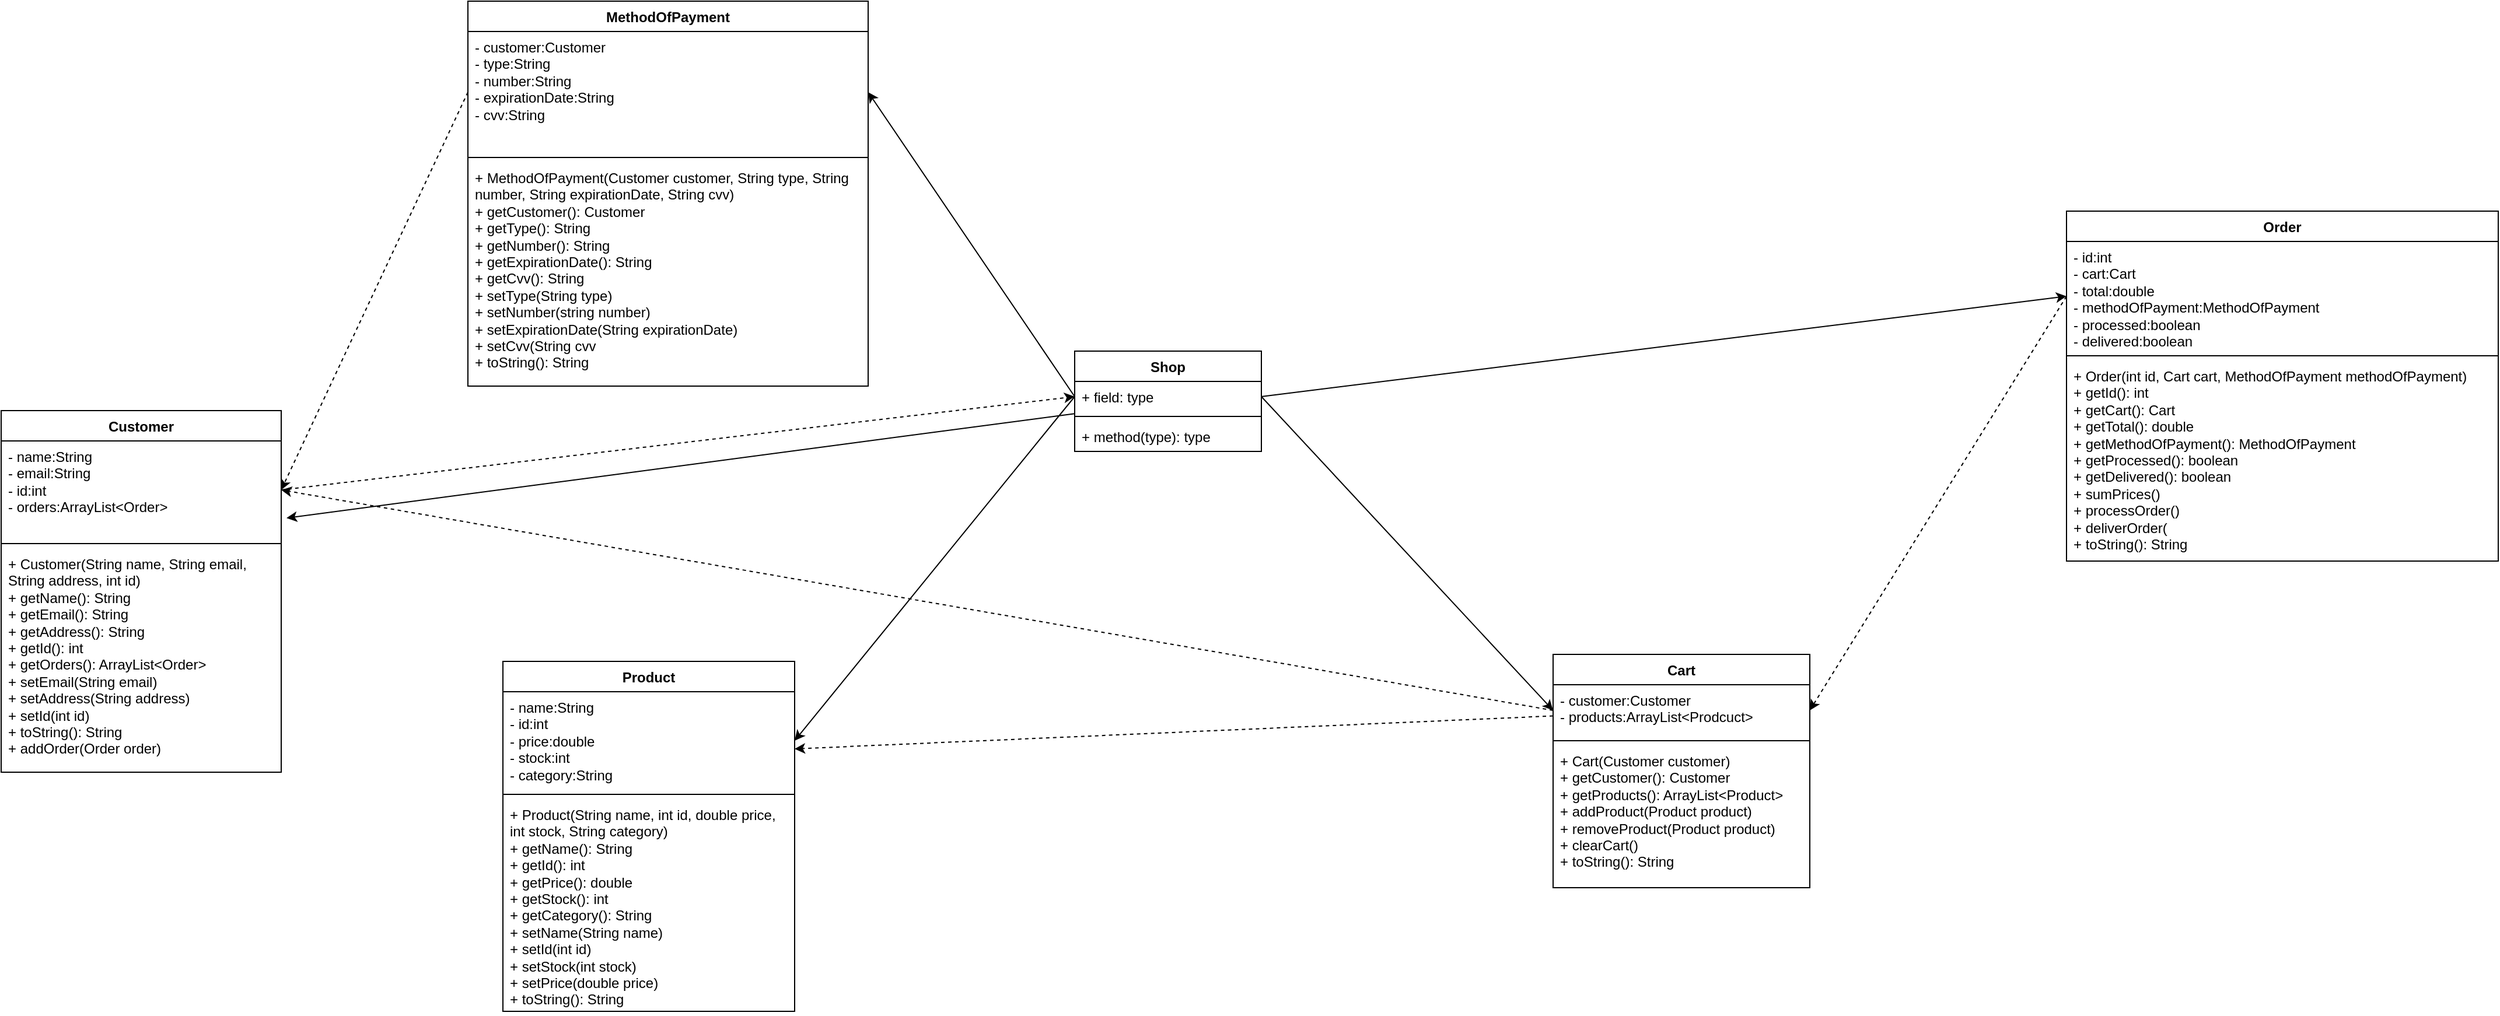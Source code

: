 <mxfile>
    <diagram name="Página-1" id="qqk2K5_pDjCYKN5iAL0d">
        <mxGraphModel dx="1508" dy="3368" grid="1" gridSize="10" guides="1" tooltips="1" connect="1" arrows="1" fold="1" page="1" pageScale="1" pageWidth="827" pageHeight="1169" math="0" shadow="0">
            <root>
                <mxCell id="0"/>
                <mxCell id="1" parent="0"/>
                <mxCell id="LrH_3oRk7ts7FuKDNX95-7" value="&lt;span data-lucid-content=&quot;{&amp;quot;t&amp;quot;:&amp;quot;Customer&amp;quot;,&amp;quot;m&amp;quot;:[{&amp;quot;s&amp;quot;:0,&amp;quot;n&amp;quot;:&amp;quot;a&amp;quot;,&amp;quot;v&amp;quot;:&amp;quot;left&amp;quot;},{&amp;quot;s&amp;quot;:0,&amp;quot;n&amp;quot;:&amp;quot;fsp&amp;quot;,&amp;quot;v&amp;quot;:&amp;quot;ss_presetShapeStyle1_textStyle&amp;quot;,&amp;quot;e&amp;quot;:8},{&amp;quot;s&amp;quot;:0,&amp;quot;n&amp;quot;:&amp;quot;fsp2&amp;quot;,&amp;quot;v&amp;quot;:&amp;quot;ss_presetShapeStyle1_textStyle&amp;quot;,&amp;quot;e&amp;quot;:8}]}&quot; data-lucid-type=&quot;application/vnd.lucid.text&quot;&gt;Customer&lt;/span&gt;" style="swimlane;fontStyle=1;align=center;verticalAlign=top;childLayout=stackLayout;horizontal=1;startSize=26;horizontalStack=0;resizeParent=1;resizeParentMax=0;resizeLast=0;collapsible=1;marginBottom=0;whiteSpace=wrap;html=1;" parent="1" vertex="1">
                    <mxGeometry x="450" y="-949" width="240" height="310" as="geometry"/>
                </mxCell>
                <mxCell id="LrH_3oRk7ts7FuKDNX95-8" value="&lt;span data-lucid-content=&quot;{&amp;quot;t&amp;quot;:&amp;quot;- name:String\n- email:String\n- id:int\n- orders:ArrayList&lt;Order&gt;&amp;quot;,&amp;quot;m&amp;quot;:[{&amp;quot;s&amp;quot;:0,&amp;quot;n&amp;quot;:&amp;quot;od&amp;quot;,&amp;quot;v&amp;quot;:1},{&amp;quot;s&amp;quot;:14,&amp;quot;n&amp;quot;:&amp;quot;od&amp;quot;,&amp;quot;v&amp;quot;:1},{&amp;quot;s&amp;quot;:29,&amp;quot;n&amp;quot;:&amp;quot;od&amp;quot;,&amp;quot;v&amp;quot;:1},{&amp;quot;s&amp;quot;:38,&amp;quot;n&amp;quot;:&amp;quot;od&amp;quot;,&amp;quot;v&amp;quot;:1},{&amp;quot;s&amp;quot;:0,&amp;quot;n&amp;quot;:&amp;quot;fsp&amp;quot;,&amp;quot;v&amp;quot;:&amp;quot;ss_presetShapeStyle1_textStyle&amp;quot;,&amp;quot;e&amp;quot;:63},{&amp;quot;s&amp;quot;:0,&amp;quot;n&amp;quot;:&amp;quot;fsp2&amp;quot;,&amp;quot;v&amp;quot;:&amp;quot;ss_presetShapeStyle1_textStyle&amp;quot;,&amp;quot;e&amp;quot;:63}]}&quot; data-lucid-type=&quot;application/vnd.lucid.text&quot;&gt;- name:String&lt;br&gt;- email:String&lt;br&gt;- id:int&lt;br&gt;- orders:ArrayList&amp;lt;Order&amp;gt;&lt;/span&gt;" style="text;strokeColor=none;fillColor=none;align=left;verticalAlign=top;spacingLeft=4;spacingRight=4;overflow=hidden;rotatable=0;points=[[0,0.5],[1,0.5]];portConstraint=eastwest;whiteSpace=wrap;html=1;" parent="LrH_3oRk7ts7FuKDNX95-7" vertex="1">
                    <mxGeometry y="26" width="240" height="84" as="geometry"/>
                </mxCell>
                <mxCell id="LrH_3oRk7ts7FuKDNX95-9" value="" style="line;strokeWidth=1;fillColor=none;align=left;verticalAlign=middle;spacingTop=-1;spacingLeft=3;spacingRight=3;rotatable=0;labelPosition=right;points=[];portConstraint=eastwest;strokeColor=inherit;" parent="LrH_3oRk7ts7FuKDNX95-7" vertex="1">
                    <mxGeometry y="110" width="240" height="8" as="geometry"/>
                </mxCell>
                <mxCell id="LrH_3oRk7ts7FuKDNX95-10" value="&lt;span data-lucid-content=&quot;{&amp;quot;t&amp;quot;:&amp;quot;+ Customer(String name, String email, String address, int id)\n+ getName(): String\n+ getEmail(): String\n+ getAddress(): String\n+ getId(): int\n+ getOrders(): ArrayList&lt;Order&gt;\n+ setEmail(String email)\n+ setAddress(String address)\n+ setId(int id)\n+ toString(): String\n+ addOrder(Order order) &amp;quot;,&amp;quot;m&amp;quot;:[{&amp;quot;s&amp;quot;:0,&amp;quot;n&amp;quot;:&amp;quot;a&amp;quot;,&amp;quot;v&amp;quot;:&amp;quot;left&amp;quot;},{&amp;quot;s&amp;quot;:62,&amp;quot;n&amp;quot;:&amp;quot;a&amp;quot;,&amp;quot;v&amp;quot;:&amp;quot;left&amp;quot;},{&amp;quot;s&amp;quot;:82,&amp;quot;n&amp;quot;:&amp;quot;a&amp;quot;,&amp;quot;v&amp;quot;:&amp;quot;left&amp;quot;},{&amp;quot;s&amp;quot;:103,&amp;quot;n&amp;quot;:&amp;quot;a&amp;quot;,&amp;quot;v&amp;quot;:&amp;quot;left&amp;quot;},{&amp;quot;s&amp;quot;:126,&amp;quot;n&amp;quot;:&amp;quot;a&amp;quot;,&amp;quot;v&amp;quot;:&amp;quot;left&amp;quot;},{&amp;quot;s&amp;quot;:141,&amp;quot;n&amp;quot;:&amp;quot;a&amp;quot;,&amp;quot;v&amp;quot;:&amp;quot;left&amp;quot;},{&amp;quot;s&amp;quot;:173,&amp;quot;n&amp;quot;:&amp;quot;a&amp;quot;,&amp;quot;v&amp;quot;:&amp;quot;left&amp;quot;},{&amp;quot;s&amp;quot;:198,&amp;quot;n&amp;quot;:&amp;quot;a&amp;quot;,&amp;quot;v&amp;quot;:&amp;quot;left&amp;quot;},{&amp;quot;s&amp;quot;:227,&amp;quot;n&amp;quot;:&amp;quot;a&amp;quot;,&amp;quot;v&amp;quot;:&amp;quot;left&amp;quot;},{&amp;quot;s&amp;quot;:243,&amp;quot;n&amp;quot;:&amp;quot;a&amp;quot;,&amp;quot;v&amp;quot;:&amp;quot;left&amp;quot;},{&amp;quot;s&amp;quot;:264,&amp;quot;n&amp;quot;:&amp;quot;a&amp;quot;,&amp;quot;v&amp;quot;:&amp;quot;left&amp;quot;},{&amp;quot;s&amp;quot;:0,&amp;quot;n&amp;quot;:&amp;quot;fc&amp;quot;,&amp;quot;v&amp;quot;:&amp;quot;Regular&amp;quot;,&amp;quot;e&amp;quot;:288},{&amp;quot;s&amp;quot;:0,&amp;quot;n&amp;quot;:&amp;quot;fid&amp;quot;,&amp;quot;v&amp;quot;:2,&amp;quot;e&amp;quot;:288},{&amp;quot;s&amp;quot;:0,&amp;quot;n&amp;quot;:&amp;quot;fsp&amp;quot;,&amp;quot;v&amp;quot;:&amp;quot;ss_presetShapeStyle1_textStyle&amp;quot;,&amp;quot;e&amp;quot;:288},{&amp;quot;s&amp;quot;:0,&amp;quot;n&amp;quot;:&amp;quot;fsp2&amp;quot;,&amp;quot;v&amp;quot;:&amp;quot;ss_presetShapeStyle1_textStyle&amp;quot;,&amp;quot;e&amp;quot;:288}]}&quot; data-lucid-type=&quot;application/vnd.lucid.text&quot;&gt;+ Customer(String name, String email, String address, int id)&lt;br&gt;+ getName(): String&lt;br&gt;+ getEmail(): String&lt;br&gt;+ getAddress(): String&lt;br&gt;+ getId(): int&lt;br&gt;+ getOrders(): ArrayList&amp;lt;Order&amp;gt;&lt;br&gt;+ setEmail(String email)&lt;br&gt;+ setAddress(String address)&lt;br&gt;+ setId(int id)&lt;br&gt;+ toString(): String&lt;br&gt;+ addOrder(Order order)&amp;nbsp;&lt;/span&gt;" style="text;strokeColor=none;fillColor=none;align=left;verticalAlign=top;spacingLeft=4;spacingRight=4;overflow=hidden;rotatable=0;points=[[0,0.5],[1,0.5]];portConstraint=eastwest;whiteSpace=wrap;html=1;" parent="LrH_3oRk7ts7FuKDNX95-7" vertex="1">
                    <mxGeometry y="118" width="240" height="192" as="geometry"/>
                </mxCell>
                <mxCell id="LrH_3oRk7ts7FuKDNX95-11" value="&lt;span data-lucid-content=&quot;{&amp;quot;t&amp;quot;:&amp;quot;Product&amp;quot;,&amp;quot;m&amp;quot;:[{&amp;quot;s&amp;quot;:0,&amp;quot;n&amp;quot;:&amp;quot;a&amp;quot;,&amp;quot;v&amp;quot;:&amp;quot;left&amp;quot;},{&amp;quot;s&amp;quot;:0,&amp;quot;n&amp;quot;:&amp;quot;fsp&amp;quot;,&amp;quot;v&amp;quot;:&amp;quot;ss_presetShapeStyle1_textStyle&amp;quot;,&amp;quot;e&amp;quot;:7},{&amp;quot;s&amp;quot;:0,&amp;quot;n&amp;quot;:&amp;quot;fsp2&amp;quot;,&amp;quot;v&amp;quot;:&amp;quot;ss_presetShapeStyle1_textStyle&amp;quot;,&amp;quot;e&amp;quot;:7}]}&quot; data-lucid-type=&quot;application/vnd.lucid.text&quot;&gt;Product&lt;/span&gt;" style="swimlane;fontStyle=1;align=center;verticalAlign=top;childLayout=stackLayout;horizontal=1;startSize=26;horizontalStack=0;resizeParent=1;resizeParentMax=0;resizeLast=0;collapsible=1;marginBottom=0;whiteSpace=wrap;html=1;" parent="1" vertex="1">
                    <mxGeometry x="880" y="-734" width="250" height="300" as="geometry"/>
                </mxCell>
                <mxCell id="LrH_3oRk7ts7FuKDNX95-12" value="&lt;span data-lucid-content=&quot;{&amp;quot;t&amp;quot;:&amp;quot;- name:String\n- id:int\n- price:double\n- stock:int\n- category:String&amp;quot;,&amp;quot;m&amp;quot;:[{&amp;quot;s&amp;quot;:0,&amp;quot;n&amp;quot;:&amp;quot;od&amp;quot;,&amp;quot;v&amp;quot;:1},{&amp;quot;s&amp;quot;:14,&amp;quot;n&amp;quot;:&amp;quot;od&amp;quot;,&amp;quot;v&amp;quot;:1},{&amp;quot;s&amp;quot;:23,&amp;quot;n&amp;quot;:&amp;quot;od&amp;quot;,&amp;quot;v&amp;quot;:1},{&amp;quot;s&amp;quot;:38,&amp;quot;n&amp;quot;:&amp;quot;od&amp;quot;,&amp;quot;v&amp;quot;:1},{&amp;quot;s&amp;quot;:50,&amp;quot;n&amp;quot;:&amp;quot;od&amp;quot;,&amp;quot;v&amp;quot;:1},{&amp;quot;s&amp;quot;:0,&amp;quot;n&amp;quot;:&amp;quot;fsp&amp;quot;,&amp;quot;v&amp;quot;:&amp;quot;ss_presetShapeStyle1_textStyle&amp;quot;,&amp;quot;e&amp;quot;:67},{&amp;quot;s&amp;quot;:0,&amp;quot;n&amp;quot;:&amp;quot;fsp2&amp;quot;,&amp;quot;v&amp;quot;:&amp;quot;ss_presetShapeStyle1_textStyle&amp;quot;,&amp;quot;e&amp;quot;:67}]}&quot; data-lucid-type=&quot;application/vnd.lucid.text&quot;&gt;- name:String&lt;br&gt;- id:int&lt;br&gt;- price:double&lt;br&gt;- stock:int&lt;br&gt;- category:String&lt;/span&gt;" style="text;strokeColor=none;fillColor=none;align=left;verticalAlign=top;spacingLeft=4;spacingRight=4;overflow=hidden;rotatable=0;points=[[0,0.5],[1,0.5]];portConstraint=eastwest;whiteSpace=wrap;html=1;" parent="LrH_3oRk7ts7FuKDNX95-11" vertex="1">
                    <mxGeometry y="26" width="250" height="84" as="geometry"/>
                </mxCell>
                <mxCell id="LrH_3oRk7ts7FuKDNX95-13" value="" style="line;strokeWidth=1;fillColor=none;align=left;verticalAlign=middle;spacingTop=-1;spacingLeft=3;spacingRight=3;rotatable=0;labelPosition=right;points=[];portConstraint=eastwest;strokeColor=inherit;" parent="LrH_3oRk7ts7FuKDNX95-11" vertex="1">
                    <mxGeometry y="110" width="250" height="8" as="geometry"/>
                </mxCell>
                <mxCell id="LrH_3oRk7ts7FuKDNX95-14" value="&lt;span data-lucid-content=&quot;{&amp;quot;t&amp;quot;:&amp;quot;+ Product(String name, int id, double price, int stock, String category)\n+ getName(): String\n+ getId(): int\n+ getPrice(): double\n+ getStock(): int\n+ getCategory(): String\n+ setName(String name)\n+ setId(int id)\n+ setStock(int stock)\n+ setPrice(double price)\n+ toString(): String&amp;quot;,&amp;quot;m&amp;quot;:[{&amp;quot;s&amp;quot;:0,&amp;quot;n&amp;quot;:&amp;quot;a&amp;quot;,&amp;quot;v&amp;quot;:&amp;quot;left&amp;quot;},{&amp;quot;s&amp;quot;:73,&amp;quot;n&amp;quot;:&amp;quot;a&amp;quot;,&amp;quot;v&amp;quot;:&amp;quot;left&amp;quot;},{&amp;quot;s&amp;quot;:93,&amp;quot;n&amp;quot;:&amp;quot;a&amp;quot;,&amp;quot;v&amp;quot;:&amp;quot;left&amp;quot;},{&amp;quot;s&amp;quot;:108,&amp;quot;n&amp;quot;:&amp;quot;a&amp;quot;,&amp;quot;v&amp;quot;:&amp;quot;left&amp;quot;},{&amp;quot;s&amp;quot;:129,&amp;quot;n&amp;quot;:&amp;quot;a&amp;quot;,&amp;quot;v&amp;quot;:&amp;quot;left&amp;quot;},{&amp;quot;s&amp;quot;:147,&amp;quot;n&amp;quot;:&amp;quot;a&amp;quot;,&amp;quot;v&amp;quot;:&amp;quot;left&amp;quot;},{&amp;quot;s&amp;quot;:171,&amp;quot;n&amp;quot;:&amp;quot;a&amp;quot;,&amp;quot;v&amp;quot;:&amp;quot;left&amp;quot;},{&amp;quot;s&amp;quot;:194,&amp;quot;n&amp;quot;:&amp;quot;a&amp;quot;,&amp;quot;v&amp;quot;:&amp;quot;left&amp;quot;},{&amp;quot;s&amp;quot;:210,&amp;quot;n&amp;quot;:&amp;quot;a&amp;quot;,&amp;quot;v&amp;quot;:&amp;quot;left&amp;quot;},{&amp;quot;s&amp;quot;:232,&amp;quot;n&amp;quot;:&amp;quot;a&amp;quot;,&amp;quot;v&amp;quot;:&amp;quot;left&amp;quot;},{&amp;quot;s&amp;quot;:257,&amp;quot;n&amp;quot;:&amp;quot;a&amp;quot;,&amp;quot;v&amp;quot;:&amp;quot;left&amp;quot;},{&amp;quot;s&amp;quot;:0,&amp;quot;n&amp;quot;:&amp;quot;fc&amp;quot;,&amp;quot;v&amp;quot;:&amp;quot;Regular&amp;quot;,&amp;quot;e&amp;quot;:277},{&amp;quot;s&amp;quot;:0,&amp;quot;n&amp;quot;:&amp;quot;fid&amp;quot;,&amp;quot;v&amp;quot;:2,&amp;quot;e&amp;quot;:277},{&amp;quot;s&amp;quot;:0,&amp;quot;n&amp;quot;:&amp;quot;fsp&amp;quot;,&amp;quot;v&amp;quot;:&amp;quot;ss_presetShapeStyle1_textStyle&amp;quot;,&amp;quot;e&amp;quot;:277},{&amp;quot;s&amp;quot;:0,&amp;quot;n&amp;quot;:&amp;quot;fsp2&amp;quot;,&amp;quot;v&amp;quot;:&amp;quot;ss_presetShapeStyle1_textStyle&amp;quot;,&amp;quot;e&amp;quot;:277}]}&quot; data-lucid-type=&quot;application/vnd.lucid.text&quot;&gt;+ Product(String name, int id, double price, int stock, String category)&lt;br&gt;+ getName(): String&lt;br&gt;+ getId(): int&lt;br&gt;+ getPrice(): double&lt;br&gt;+ getStock(): int&lt;br&gt;+ getCategory(): String&lt;br&gt;+ setName(String name)&lt;br&gt;+ setId(int id)&lt;br&gt;+ setStock(int stock)&lt;br&gt;+ setPrice(double price)&lt;br&gt;+ toString(): String&lt;/span&gt;" style="text;strokeColor=none;fillColor=none;align=left;verticalAlign=top;spacingLeft=4;spacingRight=4;overflow=hidden;rotatable=0;points=[[0,0.5],[1,0.5]];portConstraint=eastwest;whiteSpace=wrap;html=1;" parent="LrH_3oRk7ts7FuKDNX95-11" vertex="1">
                    <mxGeometry y="118" width="250" height="182" as="geometry"/>
                </mxCell>
                <mxCell id="LrH_3oRk7ts7FuKDNX95-15" value="&lt;span data-lucid-content=&quot;{&amp;quot;t&amp;quot;:&amp;quot;Cart&amp;quot;,&amp;quot;m&amp;quot;:[{&amp;quot;s&amp;quot;:0,&amp;quot;n&amp;quot;:&amp;quot;a&amp;quot;,&amp;quot;v&amp;quot;:&amp;quot;left&amp;quot;},{&amp;quot;s&amp;quot;:0,&amp;quot;n&amp;quot;:&amp;quot;fsp&amp;quot;,&amp;quot;v&amp;quot;:&amp;quot;ss_presetShapeStyle1_textStyle&amp;quot;,&amp;quot;e&amp;quot;:4},{&amp;quot;s&amp;quot;:0,&amp;quot;n&amp;quot;:&amp;quot;fsp2&amp;quot;,&amp;quot;v&amp;quot;:&amp;quot;ss_presetShapeStyle1_textStyle&amp;quot;,&amp;quot;e&amp;quot;:4}]}&quot; data-lucid-type=&quot;application/vnd.lucid.text&quot;&gt;Cart&lt;/span&gt;" style="swimlane;fontStyle=1;align=center;verticalAlign=top;childLayout=stackLayout;horizontal=1;startSize=26;horizontalStack=0;resizeParent=1;resizeParentMax=0;resizeLast=0;collapsible=1;marginBottom=0;whiteSpace=wrap;html=1;" parent="1" vertex="1">
                    <mxGeometry x="1780" y="-740" width="220" height="200" as="geometry"/>
                </mxCell>
                <mxCell id="LrH_3oRk7ts7FuKDNX95-16" value="&lt;span data-lucid-content=&quot;{&amp;quot;t&amp;quot;:&amp;quot;- customer:Customer\n- products:ArrayList&lt;Prodcuct&gt;&amp;quot;,&amp;quot;m&amp;quot;:[{&amp;quot;s&amp;quot;:0,&amp;quot;n&amp;quot;:&amp;quot;od&amp;quot;,&amp;quot;v&amp;quot;:1},{&amp;quot;s&amp;quot;:0,&amp;quot;n&amp;quot;:&amp;quot;fsp&amp;quot;,&amp;quot;v&amp;quot;:&amp;quot;ss_presetShapeStyle1_textStyle&amp;quot;,&amp;quot;e&amp;quot;:50},{&amp;quot;s&amp;quot;:0,&amp;quot;n&amp;quot;:&amp;quot;fsp2&amp;quot;,&amp;quot;v&amp;quot;:&amp;quot;ss_presetShapeStyle1_textStyle&amp;quot;,&amp;quot;e&amp;quot;:50}]}&quot; data-lucid-type=&quot;application/vnd.lucid.text&quot;&gt;- customer:Customer&lt;br&gt;- products:ArrayList&amp;lt;Prodcuct&amp;gt;&lt;/span&gt;" style="text;strokeColor=none;fillColor=none;align=left;verticalAlign=top;spacingLeft=4;spacingRight=4;overflow=hidden;rotatable=0;points=[[0,0.5],[1,0.5]];portConstraint=eastwest;whiteSpace=wrap;html=1;" parent="LrH_3oRk7ts7FuKDNX95-15" vertex="1">
                    <mxGeometry y="26" width="220" height="44" as="geometry"/>
                </mxCell>
                <mxCell id="LrH_3oRk7ts7FuKDNX95-17" value="" style="line;strokeWidth=1;fillColor=none;align=left;verticalAlign=middle;spacingTop=-1;spacingLeft=3;spacingRight=3;rotatable=0;labelPosition=right;points=[];portConstraint=eastwest;strokeColor=inherit;" parent="LrH_3oRk7ts7FuKDNX95-15" vertex="1">
                    <mxGeometry y="70" width="220" height="8" as="geometry"/>
                </mxCell>
                <mxCell id="LrH_3oRk7ts7FuKDNX95-18" value="&lt;span data-lucid-content=&quot;{&amp;quot;t&amp;quot;:&amp;quot;+ Cart(Customer customer)\n+ getCustomer(): Customer\n+ getProducts(): ArrayList&lt;Product&gt;\n+ addProduct(Product product)\n+ removeProduct(Product product)\n+ clearCart()\n+ toString(): String&amp;quot;,&amp;quot;m&amp;quot;:[{&amp;quot;s&amp;quot;:0,&amp;quot;n&amp;quot;:&amp;quot;a&amp;quot;,&amp;quot;v&amp;quot;:&amp;quot;left&amp;quot;},{&amp;quot;s&amp;quot;:26,&amp;quot;n&amp;quot;:&amp;quot;a&amp;quot;,&amp;quot;v&amp;quot;:&amp;quot;left&amp;quot;},{&amp;quot;s&amp;quot;:52,&amp;quot;n&amp;quot;:&amp;quot;a&amp;quot;,&amp;quot;v&amp;quot;:&amp;quot;left&amp;quot;},{&amp;quot;s&amp;quot;:88,&amp;quot;n&amp;quot;:&amp;quot;a&amp;quot;,&amp;quot;v&amp;quot;:&amp;quot;left&amp;quot;},{&amp;quot;s&amp;quot;:118,&amp;quot;n&amp;quot;:&amp;quot;a&amp;quot;,&amp;quot;v&amp;quot;:&amp;quot;left&amp;quot;},{&amp;quot;s&amp;quot;:151,&amp;quot;n&amp;quot;:&amp;quot;a&amp;quot;,&amp;quot;v&amp;quot;:&amp;quot;left&amp;quot;},{&amp;quot;s&amp;quot;:165,&amp;quot;n&amp;quot;:&amp;quot;a&amp;quot;,&amp;quot;v&amp;quot;:&amp;quot;left&amp;quot;},{&amp;quot;s&amp;quot;:0,&amp;quot;n&amp;quot;:&amp;quot;fsp&amp;quot;,&amp;quot;v&amp;quot;:&amp;quot;ss_presetShapeStyle1_textStyle&amp;quot;,&amp;quot;e&amp;quot;:185},{&amp;quot;s&amp;quot;:0,&amp;quot;n&amp;quot;:&amp;quot;fsp2&amp;quot;,&amp;quot;v&amp;quot;:&amp;quot;ss_presetShapeStyle1_textStyle&amp;quot;,&amp;quot;e&amp;quot;:185}]}&quot; data-lucid-type=&quot;application/vnd.lucid.text&quot;&gt;+ Cart(Customer customer)&lt;br&gt;+ getCustomer(): Customer&lt;br&gt;+ getProducts(): ArrayList&amp;lt;Product&amp;gt;&lt;br&gt;+ addProduct(Product product)&lt;br&gt;+ removeProduct(Product product)&lt;br&gt;+ clearCart()&lt;br&gt;+ toString(): String&lt;/span&gt;" style="text;strokeColor=none;fillColor=none;align=left;verticalAlign=top;spacingLeft=4;spacingRight=4;overflow=hidden;rotatable=0;points=[[0,0.5],[1,0.5]];portConstraint=eastwest;whiteSpace=wrap;html=1;" parent="LrH_3oRk7ts7FuKDNX95-15" vertex="1">
                    <mxGeometry y="78" width="220" height="122" as="geometry"/>
                </mxCell>
                <mxCell id="LrH_3oRk7ts7FuKDNX95-19" value="&lt;span data-lucid-content=&quot;{&amp;quot;t&amp;quot;:&amp;quot;Order&amp;quot;,&amp;quot;m&amp;quot;:[{&amp;quot;s&amp;quot;:0,&amp;quot;n&amp;quot;:&amp;quot;a&amp;quot;,&amp;quot;v&amp;quot;:&amp;quot;left&amp;quot;},{&amp;quot;s&amp;quot;:0,&amp;quot;n&amp;quot;:&amp;quot;fsp&amp;quot;,&amp;quot;v&amp;quot;:&amp;quot;ss_presetShapeStyle1_textStyle&amp;quot;,&amp;quot;e&amp;quot;:5},{&amp;quot;s&amp;quot;:0,&amp;quot;n&amp;quot;:&amp;quot;fsp2&amp;quot;,&amp;quot;v&amp;quot;:&amp;quot;ss_presetShapeStyle1_textStyle&amp;quot;,&amp;quot;e&amp;quot;:5}]}&quot; data-lucid-type=&quot;application/vnd.lucid.text&quot;&gt;Order&lt;/span&gt;" style="swimlane;fontStyle=1;align=center;verticalAlign=top;childLayout=stackLayout;horizontal=1;startSize=26;horizontalStack=0;resizeParent=1;resizeParentMax=0;resizeLast=0;collapsible=1;marginBottom=0;whiteSpace=wrap;html=1;" parent="1" vertex="1">
                    <mxGeometry x="2220" y="-1120" width="370" height="300" as="geometry"/>
                </mxCell>
                <mxCell id="LrH_3oRk7ts7FuKDNX95-20" value="&lt;span data-lucid-content=&quot;{&amp;quot;t&amp;quot;:&amp;quot;- id:int\n- cart:Cart\n- total:double\n- methodOfPayment:MethodOfPayment\n- processed:boolean\n- delivered:boolean&amp;quot;,&amp;quot;m&amp;quot;:[{&amp;quot;s&amp;quot;:0,&amp;quot;n&amp;quot;:&amp;quot;od&amp;quot;,&amp;quot;v&amp;quot;:1},{&amp;quot;s&amp;quot;:0,&amp;quot;n&amp;quot;:&amp;quot;fsp&amp;quot;,&amp;quot;v&amp;quot;:&amp;quot;ss_presetShapeStyle1_textStyle&amp;quot;,&amp;quot;e&amp;quot;:109},{&amp;quot;s&amp;quot;:0,&amp;quot;n&amp;quot;:&amp;quot;fsp2&amp;quot;,&amp;quot;v&amp;quot;:&amp;quot;ss_presetShapeStyle1_textStyle&amp;quot;,&amp;quot;e&amp;quot;:109}]}&quot; data-lucid-type=&quot;application/vnd.lucid.text&quot;&gt;- id:int&lt;br&gt;- cart:Cart&lt;br&gt;- total:double&lt;br&gt;- methodOfPayment:MethodOfPayment&lt;br&gt;- processed:boolean&lt;br&gt;- delivered:boolean&lt;/span&gt;" style="text;strokeColor=none;fillColor=none;align=left;verticalAlign=top;spacingLeft=4;spacingRight=4;overflow=hidden;rotatable=0;points=[[0,0.5],[1,0.5]];portConstraint=eastwest;whiteSpace=wrap;html=1;" parent="LrH_3oRk7ts7FuKDNX95-19" vertex="1">
                    <mxGeometry y="26" width="370" height="94" as="geometry"/>
                </mxCell>
                <mxCell id="LrH_3oRk7ts7FuKDNX95-21" value="" style="line;strokeWidth=1;fillColor=none;align=left;verticalAlign=middle;spacingTop=-1;spacingLeft=3;spacingRight=3;rotatable=0;labelPosition=right;points=[];portConstraint=eastwest;strokeColor=inherit;" parent="LrH_3oRk7ts7FuKDNX95-19" vertex="1">
                    <mxGeometry y="120" width="370" height="8" as="geometry"/>
                </mxCell>
                <mxCell id="LrH_3oRk7ts7FuKDNX95-22" value="&lt;span data-lucid-content=&quot;{&amp;quot;t&amp;quot;:&amp;quot;+ Order(int id, Cart cart, MethodOfPayment methodOfPayment)\n+ getId(): int\n+ getCart(): Cart\n+ getTotal(): double\n+ getMethodOfPayment(): MethodOfPayment\n+ getProcessed(): boolean\n+ getDelivered(): boolean\n+ sumPrices()\n+ processOrder()\n+ deliverOrder(\n+ toString(): String&amp;quot;,&amp;quot;m&amp;quot;:[{&amp;quot;s&amp;quot;:0,&amp;quot;n&amp;quot;:&amp;quot;a&amp;quot;,&amp;quot;v&amp;quot;:&amp;quot;left&amp;quot;},{&amp;quot;s&amp;quot;:60,&amp;quot;n&amp;quot;:&amp;quot;a&amp;quot;,&amp;quot;v&amp;quot;:&amp;quot;left&amp;quot;},{&amp;quot;s&amp;quot;:75,&amp;quot;n&amp;quot;:&amp;quot;a&amp;quot;,&amp;quot;v&amp;quot;:&amp;quot;left&amp;quot;},{&amp;quot;s&amp;quot;:93,&amp;quot;n&amp;quot;:&amp;quot;a&amp;quot;,&amp;quot;v&amp;quot;:&amp;quot;left&amp;quot;},{&amp;quot;s&amp;quot;:114,&amp;quot;n&amp;quot;:&amp;quot;a&amp;quot;,&amp;quot;v&amp;quot;:&amp;quot;left&amp;quot;},{&amp;quot;s&amp;quot;:154,&amp;quot;n&amp;quot;:&amp;quot;a&amp;quot;,&amp;quot;v&amp;quot;:&amp;quot;left&amp;quot;},{&amp;quot;s&amp;quot;:180,&amp;quot;n&amp;quot;:&amp;quot;a&amp;quot;,&amp;quot;v&amp;quot;:&amp;quot;left&amp;quot;},{&amp;quot;s&amp;quot;:206,&amp;quot;n&amp;quot;:&amp;quot;a&amp;quot;,&amp;quot;v&amp;quot;:&amp;quot;left&amp;quot;},{&amp;quot;s&amp;quot;:220,&amp;quot;n&amp;quot;:&amp;quot;a&amp;quot;,&amp;quot;v&amp;quot;:&amp;quot;left&amp;quot;},{&amp;quot;s&amp;quot;:237,&amp;quot;n&amp;quot;:&amp;quot;a&amp;quot;,&amp;quot;v&amp;quot;:&amp;quot;left&amp;quot;},{&amp;quot;s&amp;quot;:253,&amp;quot;n&amp;quot;:&amp;quot;a&amp;quot;,&amp;quot;v&amp;quot;:&amp;quot;left&amp;quot;},{&amp;quot;s&amp;quot;:0,&amp;quot;n&amp;quot;:&amp;quot;fsp&amp;quot;,&amp;quot;v&amp;quot;:&amp;quot;ss_presetShapeStyle1_textStyle&amp;quot;,&amp;quot;e&amp;quot;:273},{&amp;quot;s&amp;quot;:0,&amp;quot;n&amp;quot;:&amp;quot;fsp2&amp;quot;,&amp;quot;v&amp;quot;:&amp;quot;ss_presetShapeStyle1_textStyle&amp;quot;,&amp;quot;e&amp;quot;:273}]}&quot; data-lucid-type=&quot;application/vnd.lucid.text&quot;&gt;+ Order(int id, Cart cart, MethodOfPayment methodOfPayment)&lt;br&gt;+ getId(): int&lt;br&gt;+ getCart(): Cart&lt;br&gt;+ getTotal(): double&lt;br&gt;+ getMethodOfPayment(): MethodOfPayment&lt;br&gt;+ getProcessed(): boolean&lt;br&gt;+ getDelivered(): boolean&lt;br&gt;+ sumPrices()&lt;br&gt;+ processOrder()&lt;br&gt;+ deliverOrder(&lt;br&gt;+ toString(): String&lt;/span&gt;" style="text;strokeColor=none;fillColor=none;align=left;verticalAlign=top;spacingLeft=4;spacingRight=4;overflow=hidden;rotatable=0;points=[[0,0.5],[1,0.5]];portConstraint=eastwest;whiteSpace=wrap;html=1;" parent="LrH_3oRk7ts7FuKDNX95-19" vertex="1">
                    <mxGeometry y="128" width="370" height="172" as="geometry"/>
                </mxCell>
                <mxCell id="LrH_3oRk7ts7FuKDNX95-23" value="&lt;span data-lucid-content=&quot;{&amp;quot;t&amp;quot;:&amp;quot;MethodOfPayment&amp;quot;,&amp;quot;m&amp;quot;:[{&amp;quot;s&amp;quot;:0,&amp;quot;n&amp;quot;:&amp;quot;a&amp;quot;,&amp;quot;v&amp;quot;:&amp;quot;left&amp;quot;},{&amp;quot;s&amp;quot;:0,&amp;quot;n&amp;quot;:&amp;quot;fsp&amp;quot;,&amp;quot;v&amp;quot;:&amp;quot;ss_presetShapeStyle1_textStyle&amp;quot;,&amp;quot;e&amp;quot;:15},{&amp;quot;s&amp;quot;:0,&amp;quot;n&amp;quot;:&amp;quot;fsp2&amp;quot;,&amp;quot;v&amp;quot;:&amp;quot;ss_presetShapeStyle1_textStyle&amp;quot;,&amp;quot;e&amp;quot;:15}]}&quot; data-lucid-type=&quot;application/vnd.lucid.text&quot;&gt;MethodOfPayment&lt;/span&gt;" style="swimlane;fontStyle=1;align=center;verticalAlign=top;childLayout=stackLayout;horizontal=1;startSize=26;horizontalStack=0;resizeParent=1;resizeParentMax=0;resizeLast=0;collapsible=1;marginBottom=0;whiteSpace=wrap;html=1;" parent="1" vertex="1">
                    <mxGeometry x="850" y="-1300" width="343" height="330" as="geometry"/>
                </mxCell>
                <mxCell id="LrH_3oRk7ts7FuKDNX95-24" value="&lt;span data-lucid-content=&quot;{&amp;quot;t&amp;quot;:&amp;quot;- customer:Customer\n- type:String\n- number:String\n- expirationDate:String\n- cvv:String&amp;quot;,&amp;quot;m&amp;quot;:[{&amp;quot;s&amp;quot;:0,&amp;quot;n&amp;quot;:&amp;quot;od&amp;quot;,&amp;quot;v&amp;quot;:1},{&amp;quot;s&amp;quot;:0,&amp;quot;n&amp;quot;:&amp;quot;fsp&amp;quot;,&amp;quot;v&amp;quot;:&amp;quot;ss_presetShapeStyle1_textStyle&amp;quot;,&amp;quot;e&amp;quot;:86},{&amp;quot;s&amp;quot;:0,&amp;quot;n&amp;quot;:&amp;quot;fsp2&amp;quot;,&amp;quot;v&amp;quot;:&amp;quot;ss_presetShapeStyle1_textStyle&amp;quot;,&amp;quot;e&amp;quot;:86}]}&quot; data-lucid-type=&quot;application/vnd.lucid.text&quot;&gt;- customer:Customer&lt;br&gt;- type:String&lt;br&gt;- number:String&lt;br&gt;- expirationDate:String&lt;br&gt;- cvv:String&lt;/span&gt;" style="text;strokeColor=none;fillColor=none;align=left;verticalAlign=top;spacingLeft=4;spacingRight=4;overflow=hidden;rotatable=0;points=[[0,0.5],[1,0.5]];portConstraint=eastwest;whiteSpace=wrap;html=1;" parent="LrH_3oRk7ts7FuKDNX95-23" vertex="1">
                    <mxGeometry y="26" width="343" height="104" as="geometry"/>
                </mxCell>
                <mxCell id="LrH_3oRk7ts7FuKDNX95-25" value="" style="line;strokeWidth=1;fillColor=none;align=left;verticalAlign=middle;spacingTop=-1;spacingLeft=3;spacingRight=3;rotatable=0;labelPosition=right;points=[];portConstraint=eastwest;strokeColor=inherit;" parent="LrH_3oRk7ts7FuKDNX95-23" vertex="1">
                    <mxGeometry y="130" width="343" height="8" as="geometry"/>
                </mxCell>
                <mxCell id="LrH_3oRk7ts7FuKDNX95-26" value="&lt;span data-lucid-content=&quot;{&amp;quot;t&amp;quot;:&amp;quot;+ MethodOfPayment(Customer customer, String type, String number, String expirationDate, String cvv)\n+ getCustomer(): Customer\n+ getType(): String\n+ getNumber(): String\n+ getExpirationDate(): String\n+ getCvv(): String\n+ setType(String type)\n+ setNumber(string number)\n+ setExpirationDate(String expirationDate)\n+ setCvv(String cvv\n+ toString(): String&amp;quot;,&amp;quot;m&amp;quot;:[{&amp;quot;s&amp;quot;:0,&amp;quot;n&amp;quot;:&amp;quot;a&amp;quot;,&amp;quot;v&amp;quot;:&amp;quot;left&amp;quot;},{&amp;quot;s&amp;quot;:100,&amp;quot;n&amp;quot;:&amp;quot;a&amp;quot;,&amp;quot;v&amp;quot;:&amp;quot;left&amp;quot;},{&amp;quot;s&amp;quot;:126,&amp;quot;n&amp;quot;:&amp;quot;a&amp;quot;,&amp;quot;v&amp;quot;:&amp;quot;left&amp;quot;},{&amp;quot;s&amp;quot;:146,&amp;quot;n&amp;quot;:&amp;quot;a&amp;quot;,&amp;quot;v&amp;quot;:&amp;quot;left&amp;quot;},{&amp;quot;s&amp;quot;:168,&amp;quot;n&amp;quot;:&amp;quot;a&amp;quot;,&amp;quot;v&amp;quot;:&amp;quot;left&amp;quot;},{&amp;quot;s&amp;quot;:198,&amp;quot;n&amp;quot;:&amp;quot;a&amp;quot;,&amp;quot;v&amp;quot;:&amp;quot;left&amp;quot;},{&amp;quot;s&amp;quot;:217,&amp;quot;n&amp;quot;:&amp;quot;a&amp;quot;,&amp;quot;v&amp;quot;:&amp;quot;left&amp;quot;},{&amp;quot;s&amp;quot;:240,&amp;quot;n&amp;quot;:&amp;quot;a&amp;quot;,&amp;quot;v&amp;quot;:&amp;quot;left&amp;quot;},{&amp;quot;s&amp;quot;:267,&amp;quot;n&amp;quot;:&amp;quot;a&amp;quot;,&amp;quot;v&amp;quot;:&amp;quot;left&amp;quot;},{&amp;quot;s&amp;quot;:310,&amp;quot;n&amp;quot;:&amp;quot;a&amp;quot;,&amp;quot;v&amp;quot;:&amp;quot;left&amp;quot;},{&amp;quot;s&amp;quot;:330,&amp;quot;n&amp;quot;:&amp;quot;a&amp;quot;,&amp;quot;v&amp;quot;:&amp;quot;left&amp;quot;},{&amp;quot;s&amp;quot;:0,&amp;quot;n&amp;quot;:&amp;quot;fsp&amp;quot;,&amp;quot;v&amp;quot;:&amp;quot;ss_presetShapeStyle1_textStyle&amp;quot;,&amp;quot;e&amp;quot;:350},{&amp;quot;s&amp;quot;:0,&amp;quot;n&amp;quot;:&amp;quot;fsp2&amp;quot;,&amp;quot;v&amp;quot;:&amp;quot;ss_presetShapeStyle1_textStyle&amp;quot;,&amp;quot;e&amp;quot;:350}]}&quot; data-lucid-type=&quot;application/vnd.lucid.text&quot;&gt;+ MethodOfPayment(Customer customer, String type, String number, String expirationDate, String cvv)&lt;br&gt;+ getCustomer(): Customer&lt;br&gt;+ getType(): String&lt;br&gt;+ getNumber(): String&lt;br&gt;+ getExpirationDate(): String&lt;br&gt;+ getCvv(): String&lt;br&gt;+ setType(String type)&lt;br&gt;+ setNumber(string number)&lt;br&gt;+ setExpirationDate(String expirationDate)&lt;br&gt;+ setCvv(String cvv&lt;br&gt;+ toString(): String&lt;/span&gt;" style="text;strokeColor=none;fillColor=none;align=left;verticalAlign=top;spacingLeft=4;spacingRight=4;overflow=hidden;rotatable=0;points=[[0,0.5],[1,0.5]];portConstraint=eastwest;whiteSpace=wrap;html=1;" parent="LrH_3oRk7ts7FuKDNX95-23" vertex="1">
                    <mxGeometry y="138" width="343" height="192" as="geometry"/>
                </mxCell>
                <mxCell id="32" style="edgeStyle=none;html=1;entryX=0;entryY=0.5;entryDx=0;entryDy=0;exitX=1;exitY=0.5;exitDx=0;exitDy=0;" edge="1" parent="1" source="23" target="LrH_3oRk7ts7FuKDNX95-16">
                    <mxGeometry relative="1" as="geometry">
                        <mxPoint x="1540" y="-950" as="sourcePoint"/>
                    </mxGeometry>
                </mxCell>
                <mxCell id="35" style="edgeStyle=none;html=1;entryX=1.019;entryY=0.787;entryDx=0;entryDy=0;entryPerimeter=0;" edge="1" parent="1" source="22" target="LrH_3oRk7ts7FuKDNX95-8">
                    <mxGeometry relative="1" as="geometry"/>
                </mxCell>
                <mxCell id="22" value="Shop" style="swimlane;fontStyle=1;align=center;verticalAlign=top;childLayout=stackLayout;horizontal=1;startSize=26;horizontalStack=0;resizeParent=1;resizeParentMax=0;resizeLast=0;collapsible=1;marginBottom=0;" vertex="1" parent="1">
                    <mxGeometry x="1370" y="-1000" width="160" height="86" as="geometry"/>
                </mxCell>
                <mxCell id="23" value="+ field: type" style="text;strokeColor=none;fillColor=none;align=left;verticalAlign=top;spacingLeft=4;spacingRight=4;overflow=hidden;rotatable=0;points=[[0,0.5],[1,0.5]];portConstraint=eastwest;" vertex="1" parent="22">
                    <mxGeometry y="26" width="160" height="26" as="geometry"/>
                </mxCell>
                <mxCell id="24" value="" style="line;strokeWidth=1;fillColor=none;align=left;verticalAlign=middle;spacingTop=-1;spacingLeft=3;spacingRight=3;rotatable=0;labelPosition=right;points=[];portConstraint=eastwest;strokeColor=inherit;" vertex="1" parent="22">
                    <mxGeometry y="52" width="160" height="8" as="geometry"/>
                </mxCell>
                <mxCell id="25" value="+ method(type): type" style="text;strokeColor=none;fillColor=none;align=left;verticalAlign=top;spacingLeft=4;spacingRight=4;overflow=hidden;rotatable=0;points=[[0,0.5],[1,0.5]];portConstraint=eastwest;" vertex="1" parent="22">
                    <mxGeometry y="60" width="160" height="26" as="geometry"/>
                </mxCell>
                <mxCell id="26" style="edgeStyle=none;html=1;entryX=0;entryY=0.5;entryDx=0;entryDy=0;exitX=1;exitY=0.5;exitDx=0;exitDy=0;dashed=1;" edge="1" parent="1" source="LrH_3oRk7ts7FuKDNX95-8" target="23">
                    <mxGeometry relative="1" as="geometry"/>
                </mxCell>
                <mxCell id="27" style="edgeStyle=none;html=1;exitX=0;exitY=0.5;exitDx=0;exitDy=0;entryX=1;entryY=0.5;entryDx=0;entryDy=0;dashed=1;" edge="1" parent="1" source="LrH_3oRk7ts7FuKDNX95-24" target="LrH_3oRk7ts7FuKDNX95-8">
                    <mxGeometry relative="1" as="geometry"/>
                </mxCell>
                <mxCell id="28" style="edgeStyle=none;html=1;entryX=1;entryY=0.5;entryDx=0;entryDy=0;exitX=0;exitY=0.5;exitDx=0;exitDy=0;dashed=1;" edge="1" parent="1" source="LrH_3oRk7ts7FuKDNX95-16" target="LrH_3oRk7ts7FuKDNX95-8">
                    <mxGeometry relative="1" as="geometry"/>
                </mxCell>
                <mxCell id="29" style="edgeStyle=none;html=1;entryX=1;entryY=0.5;entryDx=0;entryDy=0;exitX=0;exitY=0.5;exitDx=0;exitDy=0;dashed=1;" edge="1" parent="1" source="LrH_3oRk7ts7FuKDNX95-20" target="LrH_3oRk7ts7FuKDNX95-16">
                    <mxGeometry relative="1" as="geometry"/>
                </mxCell>
                <mxCell id="30" style="edgeStyle=none;html=1;exitX=1;exitY=0.5;exitDx=0;exitDy=0;entryX=0;entryY=0.5;entryDx=0;entryDy=0;" edge="1" parent="1" source="23" target="LrH_3oRk7ts7FuKDNX95-20">
                    <mxGeometry relative="1" as="geometry">
                        <mxPoint x="1520" y="-720" as="targetPoint"/>
                    </mxGeometry>
                </mxCell>
                <mxCell id="31" style="edgeStyle=none;html=1;entryX=1;entryY=0.25;entryDx=0;entryDy=0;dashed=1;" edge="1" parent="1" source="LrH_3oRk7ts7FuKDNX95-16" target="LrH_3oRk7ts7FuKDNX95-11">
                    <mxGeometry relative="1" as="geometry"/>
                </mxCell>
                <mxCell id="33" style="edgeStyle=none;html=1;entryX=1;entryY=0.5;entryDx=0;entryDy=0;exitX=0;exitY=0.5;exitDx=0;exitDy=0;" edge="1" parent="1" source="23" target="LrH_3oRk7ts7FuKDNX95-24">
                    <mxGeometry relative="1" as="geometry"/>
                </mxCell>
                <mxCell id="34" style="edgeStyle=none;html=1;entryX=1;entryY=0.5;entryDx=0;entryDy=0;exitX=0;exitY=0.5;exitDx=0;exitDy=0;" edge="1" parent="1" source="23" target="LrH_3oRk7ts7FuKDNX95-12">
                    <mxGeometry relative="1" as="geometry"/>
                </mxCell>
            </root>
        </mxGraphModel>
    </diagram>
</mxfile>